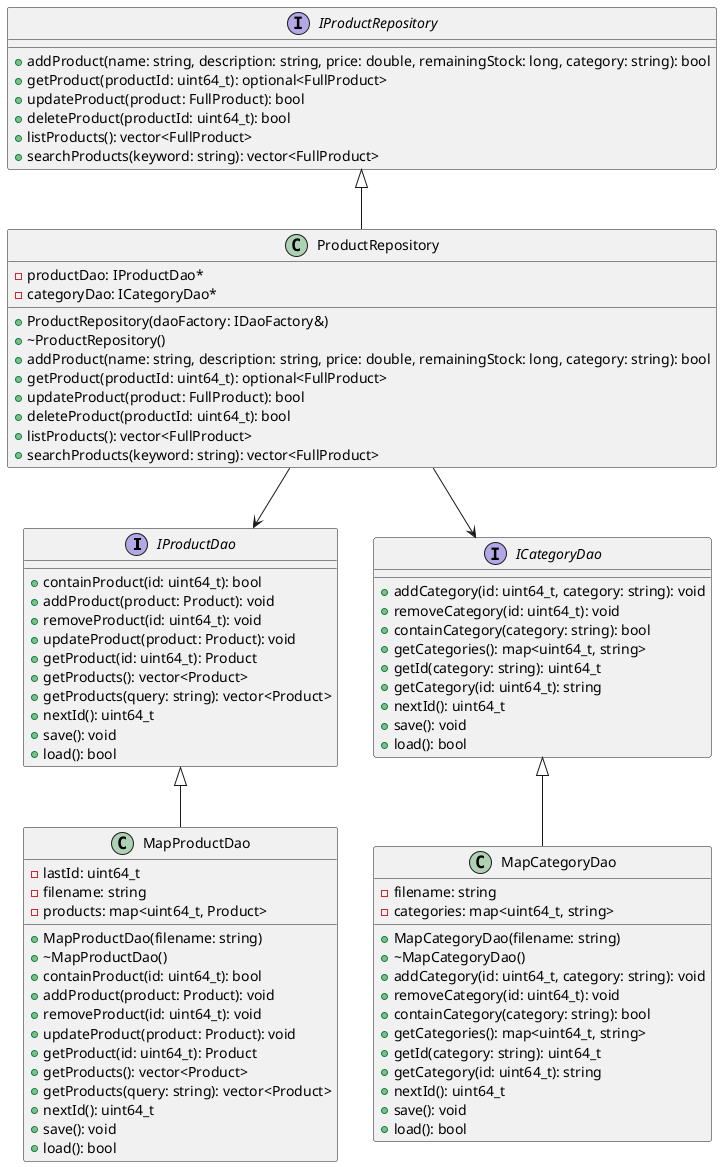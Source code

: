 @startuml

interface IProductDao {
  + containProduct(id: uint64_t): bool
  + addProduct(product: Product): void
  + removeProduct(id: uint64_t): void
  + updateProduct(product: Product): void
  + getProduct(id: uint64_t): Product
  + getProducts(): vector<Product>
  + getProducts(query: string): vector<Product>
  + nextId(): uint64_t
  + save(): void
  + load(): bool
}

class MapProductDao {
  - lastId: uint64_t
  - filename: string
  - products: map<uint64_t, Product>
  + MapProductDao(filename: string)
  + ~MapProductDao()
  + containProduct(id: uint64_t): bool
  + addProduct(product: Product): void
  + removeProduct(id: uint64_t): void
  + updateProduct(product: Product): void
  + getProduct(id: uint64_t): Product
  + getProducts(): vector<Product>
  + getProducts(query: string): vector<Product>
  + nextId(): uint64_t
  + save(): void
  + load(): bool
}

IProductDao <|-- MapProductDao

interface ICategoryDao {
  + addCategory(id: uint64_t, category: string): void
  + removeCategory(id: uint64_t): void
  + containCategory(category: string): bool
  + getCategories(): map<uint64_t, string>
  + getId(category: string): uint64_t
  + getCategory(id: uint64_t): string
  + nextId(): uint64_t
  + save(): void
  + load(): bool
}

class MapCategoryDao {
  - filename: string
  - categories: map<uint64_t, string>
  + MapCategoryDao(filename: string)
  + ~MapCategoryDao()
  + addCategory(id: uint64_t, category: string): void
  + removeCategory(id: uint64_t): void
  + containCategory(category: string): bool
  + getCategories(): map<uint64_t, string>
  + getId(category: string): uint64_t
  + getCategory(id: uint64_t): string
  + nextId(): uint64_t
  + save(): void
  + load(): bool
}

ICategoryDao <|-- MapCategoryDao

interface IProductRepository {
  + addProduct(name: string, description: string, price: double, remainingStock: long, category: string): bool
  + getProduct(productId: uint64_t): optional<FullProduct>
  + updateProduct(product: FullProduct): bool
  + deleteProduct(productId: uint64_t): bool
  + listProducts(): vector<FullProduct>
  + searchProducts(keyword: string): vector<FullProduct>
}

class ProductRepository {
  - productDao: IProductDao*
  - categoryDao: ICategoryDao*
  + ProductRepository(daoFactory: IDaoFactory&)
  + ~ProductRepository()
  + addProduct(name: string, description: string, price: double, remainingStock: long, category: string): bool
  + getProduct(productId: uint64_t): optional<FullProduct>
  + updateProduct(product: FullProduct): bool
  + deleteProduct(productId: uint64_t): bool
  + listProducts(): vector<FullProduct>
  + searchProducts(keyword: string): vector<FullProduct>
}

IProductRepository <|-- ProductRepository
ProductRepository --> IProductDao
ProductRepository --> ICategoryDao

@enduml